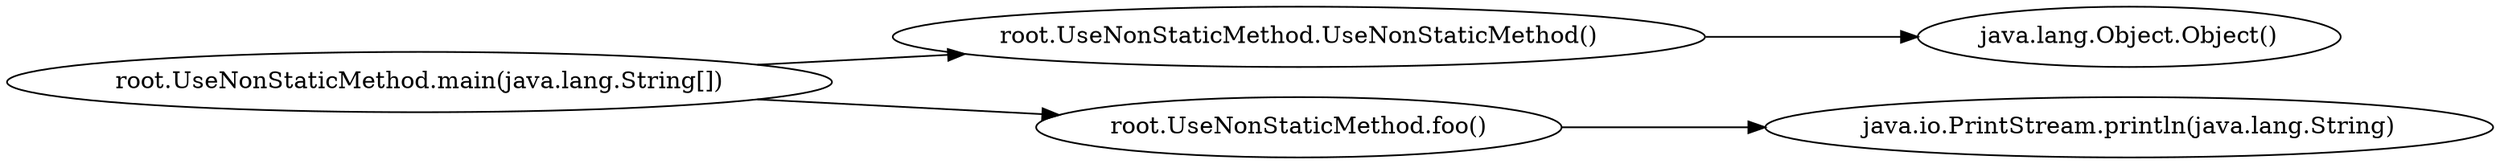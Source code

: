 digraph graphname {
rankdir="LR";
0 [label="root.UseNonStaticMethod.UseNonStaticMethod()"]
3 [label="root.UseNonStaticMethod.foo()"]
1 [label="java.lang.Object.Object()"]
2 [label="root.UseNonStaticMethod.main(java.lang.String[])"]
4 [label="java.io.PrintStream.println(java.lang.String)"]
0 -> 1
2 -> 0
2 -> 3
3 -> 4
}
